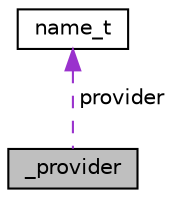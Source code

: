 digraph "_provider"
{
 // LATEX_PDF_SIZE
  edge [fontname="Helvetica",fontsize="10",labelfontname="Helvetica",labelfontsize="10"];
  node [fontname="Helvetica",fontsize="10",shape=record];
  Node1 [label="_provider",height=0.2,width=0.4,color="black", fillcolor="grey75", style="filled", fontcolor="black",tooltip=" "];
  Node2 -> Node1 [dir="back",color="darkorchid3",fontsize="10",style="dashed",label=" provider" ,fontname="Helvetica"];
  Node2 [label="name_t",height=0.2,width=0.4,color="black", fillcolor="white", style="filled",URL="$structname__t.html",tooltip=" "];
}
